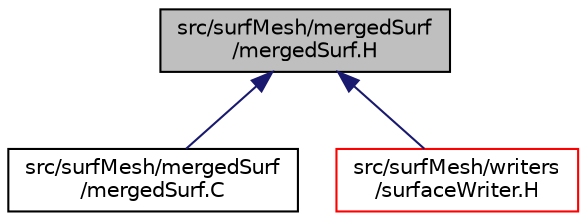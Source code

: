 digraph "src/surfMesh/mergedSurf/mergedSurf.H"
{
  bgcolor="transparent";
  edge [fontname="Helvetica",fontsize="10",labelfontname="Helvetica",labelfontsize="10"];
  node [fontname="Helvetica",fontsize="10",shape=record];
  Node1 [label="src/surfMesh/mergedSurf\l/mergedSurf.H",height=0.2,width=0.4,color="black", fillcolor="grey75", style="filled" fontcolor="black"];
  Node1 -> Node2 [dir="back",color="midnightblue",fontsize="10",style="solid",fontname="Helvetica"];
  Node2 [label="src/surfMesh/mergedSurf\l/mergedSurf.C",height=0.2,width=0.4,color="black",URL="$mergedSurf_8C.html"];
  Node1 -> Node3 [dir="back",color="midnightblue",fontsize="10",style="solid",fontname="Helvetica"];
  Node3 [label="src/surfMesh/writers\l/surfaceWriter.H",height=0.2,width=0.4,color="red",URL="$surfaceWriter_8H.html"];
}
